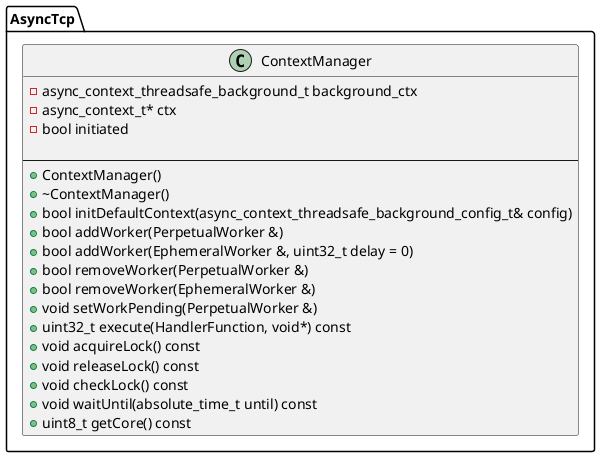 @startuml

namespace AsyncTcp {
    class ContextManager {
        - async_context_threadsafe_background_t background_ctx
        - async_context_t* ctx
        - bool initiated

        --
        + ContextManager()
        + ~ContextManager()
        + bool initDefaultContext(async_context_threadsafe_background_config_t& config)
        + bool addWorker(PerpetualWorker &)
        + bool addWorker(EphemeralWorker &, uint32_t delay = 0)
        + bool removeWorker(PerpetualWorker &)
        + bool removeWorker(EphemeralWorker &)
        + void setWorkPending(PerpetualWorker &)
        + uint32_t execute(HandlerFunction, void*) const
        + void acquireLock() const
        + void releaseLock() const
        + void checkLock() const
        + void waitUntil(absolute_time_t until) const
        + uint8_t getCore() const
    }
}

@enduml